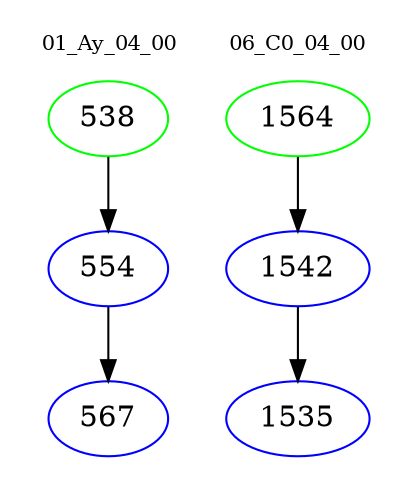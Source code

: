 digraph{
subgraph cluster_0 {
color = white
label = "01_Ay_04_00";
fontsize=10;
T0_538 [label="538", color="green"]
T0_538 -> T0_554 [color="black"]
T0_554 [label="554", color="blue"]
T0_554 -> T0_567 [color="black"]
T0_567 [label="567", color="blue"]
}
subgraph cluster_1 {
color = white
label = "06_C0_04_00";
fontsize=10;
T1_1564 [label="1564", color="green"]
T1_1564 -> T1_1542 [color="black"]
T1_1542 [label="1542", color="blue"]
T1_1542 -> T1_1535 [color="black"]
T1_1535 [label="1535", color="blue"]
}
}
